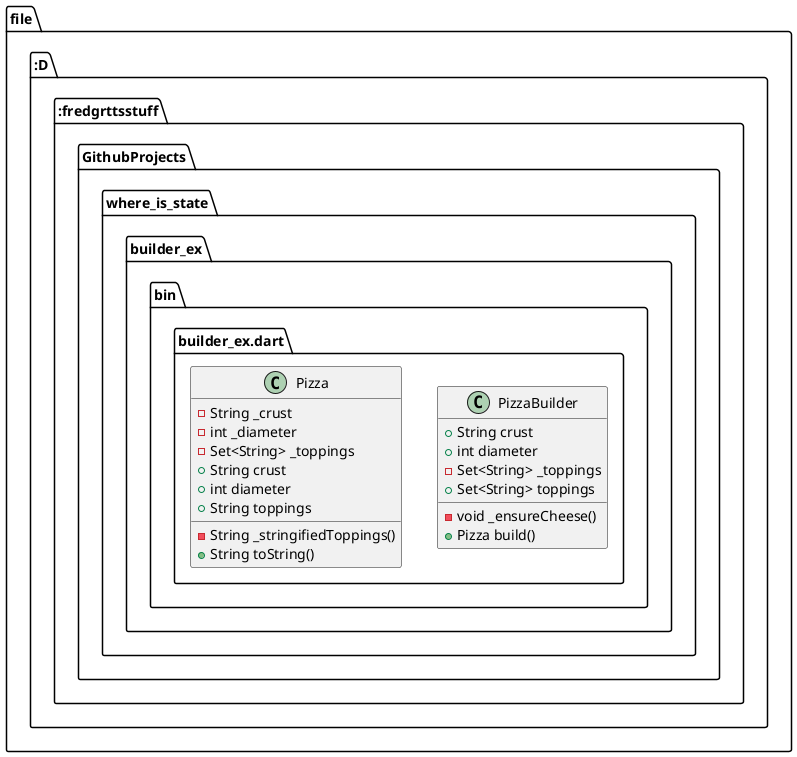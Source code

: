@startuml
set namespaceSeparator ::

class "file:::::::D:::fredgrttsstuff::GithubProjects::where_is_state::builder_ex::bin::builder_ex.dart::PizzaBuilder" {
  +String crust
  +int diameter
  -Set<String> _toppings
  +Set<String> toppings
  -void _ensureCheese()
  +Pizza build()
}

class "file:::::::D:::fredgrttsstuff::GithubProjects::where_is_state::builder_ex::bin::builder_ex.dart::Pizza" {
  -String _crust
  -int _diameter
  -Set<String> _toppings
  +String crust
  +int diameter
  +String toppings
  -String _stringifiedToppings()
  +String toString()
}


@enduml
